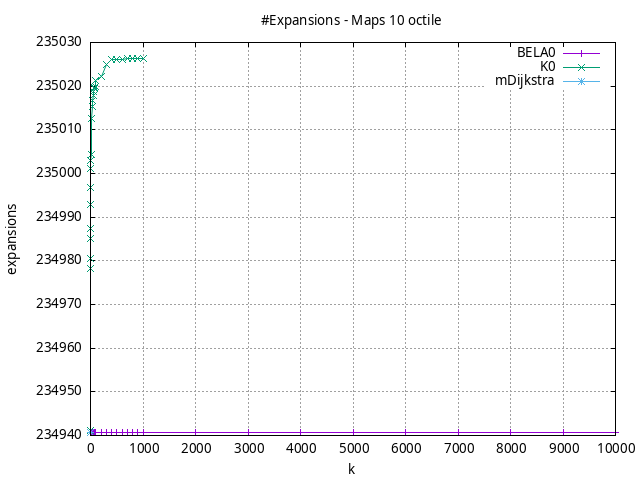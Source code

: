 #!/usr/bin/gnuplot
# -*- coding: utf-8 -*-
#
# results/maps/octile/10/random512-10.brute-force.octile.expansions.gnuplot
#
# Started on 04/03/2024 23:08:09
# Author: Carlos Linares López
set grid
set xlabel "k"
set ylabel "expansions"

set title "#Expansions - Maps 10 octile"

set terminal png enhanced font "Ariel,10"
set output 'random512-10.brute-force.octile.expansions.png'

plot "-" title "BELA0"      with linesp, "-" title "K0"      with linesp, "-" title "mDijkstra"      with linesp

	1 234940.58
	2 234940.58
	3 234940.58
	4 234940.58
	5 234940.58
	6 234940.58
	7 234940.58
	8 234940.58
	9 234940.58
	10 234940.58
	20 234940.58
	30 234940.58
	40 234940.58
	50 234940.58
	60 234940.58
	70 234940.58
	80 234940.58
	90 234940.58
	100 234940.58
	200 234940.58
	300 234940.58
	400 234940.58
	500 234940.58
	600 234940.58
	700 234940.58
	800 234940.58
	900 234940.58
	1000 234940.58
	2000 234940.58
	3000 234940.58
	4000 234940.58
	5000 234940.58
	6000 234940.58
	7000 234940.58
	8000 234940.58
	9000 234940.58
	10000 234940.58
end
	1 234941.14
	2 234978.23
	3 234980.64
	4 234985.05
	5 234987.31
	6 234992.91
	7 234996.82
	8 235001.05
	9 235002.98
	10 235004.27
	20 235012.6
	30 235015.35
	40 235016.79
	50 235017.87
	60 235018.78
	70 235019.42
	80 235019.67
	90 235019.9
	100 235021.26
	200 235022.15
	300 235025.03
	400 235026.18
	500 235026.18
	600 235026.18
	700 235026.43
	800 235026.43
	900 235026.43
	1000 235026.43
end
	1 234940.58
end
